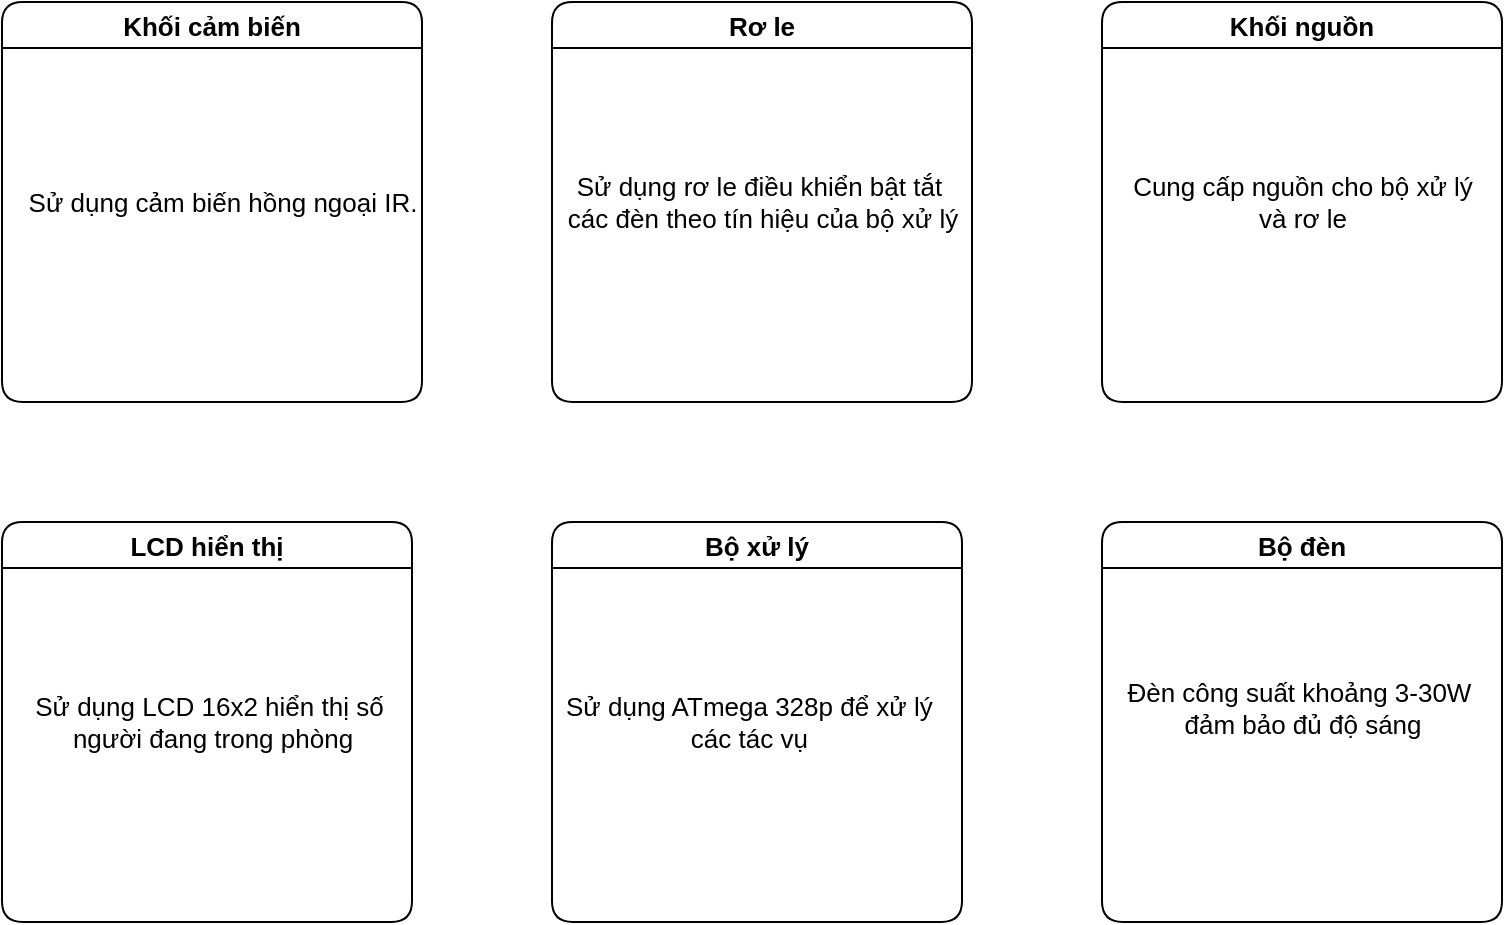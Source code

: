 <mxfile version="24.7.17">
  <diagram name="Page-1" id="H9swiqpTpxXGbiFMgrT8">
    <mxGraphModel dx="1050" dy="557" grid="1" gridSize="10" guides="1" tooltips="1" connect="1" arrows="1" fold="1" page="1" pageScale="1" pageWidth="850" pageHeight="1100" math="0" shadow="0">
      <root>
        <mxCell id="0" />
        <mxCell id="1" parent="0" />
        <mxCell id="jshoMatuKkUXQj69CUhV-1" value="Khối cảm biến" style="swimlane;whiteSpace=wrap;html=1;rounded=1;fontSize=13;" parent="1" vertex="1">
          <mxGeometry x="50" y="50" width="210" height="200" as="geometry" />
        </mxCell>
        <mxCell id="jshoMatuKkUXQj69CUhV-10" value="Sử dụng cảm biến hồng ngoại IR." style="text;html=1;align=center;verticalAlign=middle;resizable=0;points=[];autosize=1;strokeColor=none;fillColor=none;fontSize=13;" parent="jshoMatuKkUXQj69CUhV-1" vertex="1">
          <mxGeometry y="85" width="220" height="30" as="geometry" />
        </mxCell>
        <mxCell id="jshoMatuKkUXQj69CUhV-2" value="Rơ le" style="swimlane;whiteSpace=wrap;html=1;rounded=1;fontSize=13;" parent="1" vertex="1">
          <mxGeometry x="325" y="50" width="210" height="200" as="geometry" />
        </mxCell>
        <mxCell id="jshoMatuKkUXQj69CUhV-13" value="Sử dụng rơ le điều khiển bật tắt&amp;nbsp;&lt;div&gt;các&amp;nbsp;&lt;span style=&quot;background-color: initial;&quot;&gt;đèn theo tín hiệu của bộ xử lý&lt;/span&gt;&lt;/div&gt;" style="text;html=1;align=center;verticalAlign=middle;resizable=0;points=[];autosize=1;strokeColor=none;fillColor=none;fontSize=13;" parent="jshoMatuKkUXQj69CUhV-2" vertex="1">
          <mxGeometry x="-5" y="80" width="220" height="40" as="geometry" />
        </mxCell>
        <mxCell id="jshoMatuKkUXQj69CUhV-3" value="Khối nguồn" style="swimlane;whiteSpace=wrap;html=1;rounded=1;fontSize=13;" parent="1" vertex="1">
          <mxGeometry x="600" y="50" width="200" height="200" as="geometry" />
        </mxCell>
        <mxCell id="jshoMatuKkUXQj69CUhV-14" value="Cung cấp nguồn cho bộ xử lý&lt;div style=&quot;font-size: 13px;&quot;&gt;và rơ le&lt;/div&gt;" style="text;html=1;align=center;verticalAlign=middle;resizable=0;points=[];autosize=1;strokeColor=none;fillColor=none;fontSize=13;" parent="jshoMatuKkUXQj69CUhV-3" vertex="1">
          <mxGeometry x="5" y="80" width="190" height="40" as="geometry" />
        </mxCell>
        <mxCell id="jshoMatuKkUXQj69CUhV-4" value="LCD hiển thị" style="swimlane;whiteSpace=wrap;html=1;rounded=1;fontSize=13;" parent="1" vertex="1">
          <mxGeometry x="50" y="310" width="205" height="200" as="geometry" />
        </mxCell>
        <mxCell id="jshoMatuKkUXQj69CUhV-15" value="Sử dụng LCD 16x2 hiển thị số&amp;nbsp;&lt;div&gt;người&amp;nbsp;&lt;span style=&quot;background-color: initial;&quot;&gt;đang trong phòng&lt;/span&gt;&lt;/div&gt;" style="text;html=1;align=center;verticalAlign=middle;resizable=0;points=[];autosize=1;strokeColor=none;fillColor=none;fontSize=13;" parent="jshoMatuKkUXQj69CUhV-4" vertex="1">
          <mxGeometry x="5" y="80" width="200" height="40" as="geometry" />
        </mxCell>
        <mxCell id="jshoMatuKkUXQj69CUhV-5" value="Bộ xử lý" style="swimlane;whiteSpace=wrap;html=1;rounded=1;fontSize=13;" parent="1" vertex="1">
          <mxGeometry x="325" y="310" width="205" height="200" as="geometry" />
        </mxCell>
        <mxCell id="jshoMatuKkUXQj69CUhV-16" value="Sử dụng ATmega 328p để xử lý&amp;nbsp;&lt;div style=&quot;font-size: 13px;&quot;&gt;các tác vụ&amp;nbsp;&lt;/div&gt;" style="text;html=1;align=center;verticalAlign=middle;resizable=0;points=[];autosize=1;strokeColor=none;fillColor=none;fontSize=13;" parent="jshoMatuKkUXQj69CUhV-5" vertex="1">
          <mxGeometry x="-5" y="80" width="210" height="40" as="geometry" />
        </mxCell>
        <mxCell id="jshoMatuKkUXQj69CUhV-6" value="Bộ đèn" style="swimlane;whiteSpace=wrap;html=1;rounded=1;fontSize=13;" parent="1" vertex="1">
          <mxGeometry x="600" y="310" width="200" height="200" as="geometry" />
        </mxCell>
        <mxCell id="jshoMatuKkUXQj69CUhV-17" value="&lt;span style=&quot;font-size: 13px;&quot;&gt;Đèn công suất khoảng 3-30W&amp;nbsp;&lt;/span&gt;&lt;div&gt;&lt;span style=&quot;font-size: 13px;&quot;&gt;đảm bảo đủ độ sáng&lt;/span&gt;&lt;/div&gt;" style="text;html=1;align=center;verticalAlign=middle;resizable=0;points=[];autosize=1;strokeColor=none;fillColor=none;" parent="1" vertex="1">
          <mxGeometry x="600" y="383" width="200" height="40" as="geometry" />
        </mxCell>
      </root>
    </mxGraphModel>
  </diagram>
</mxfile>
